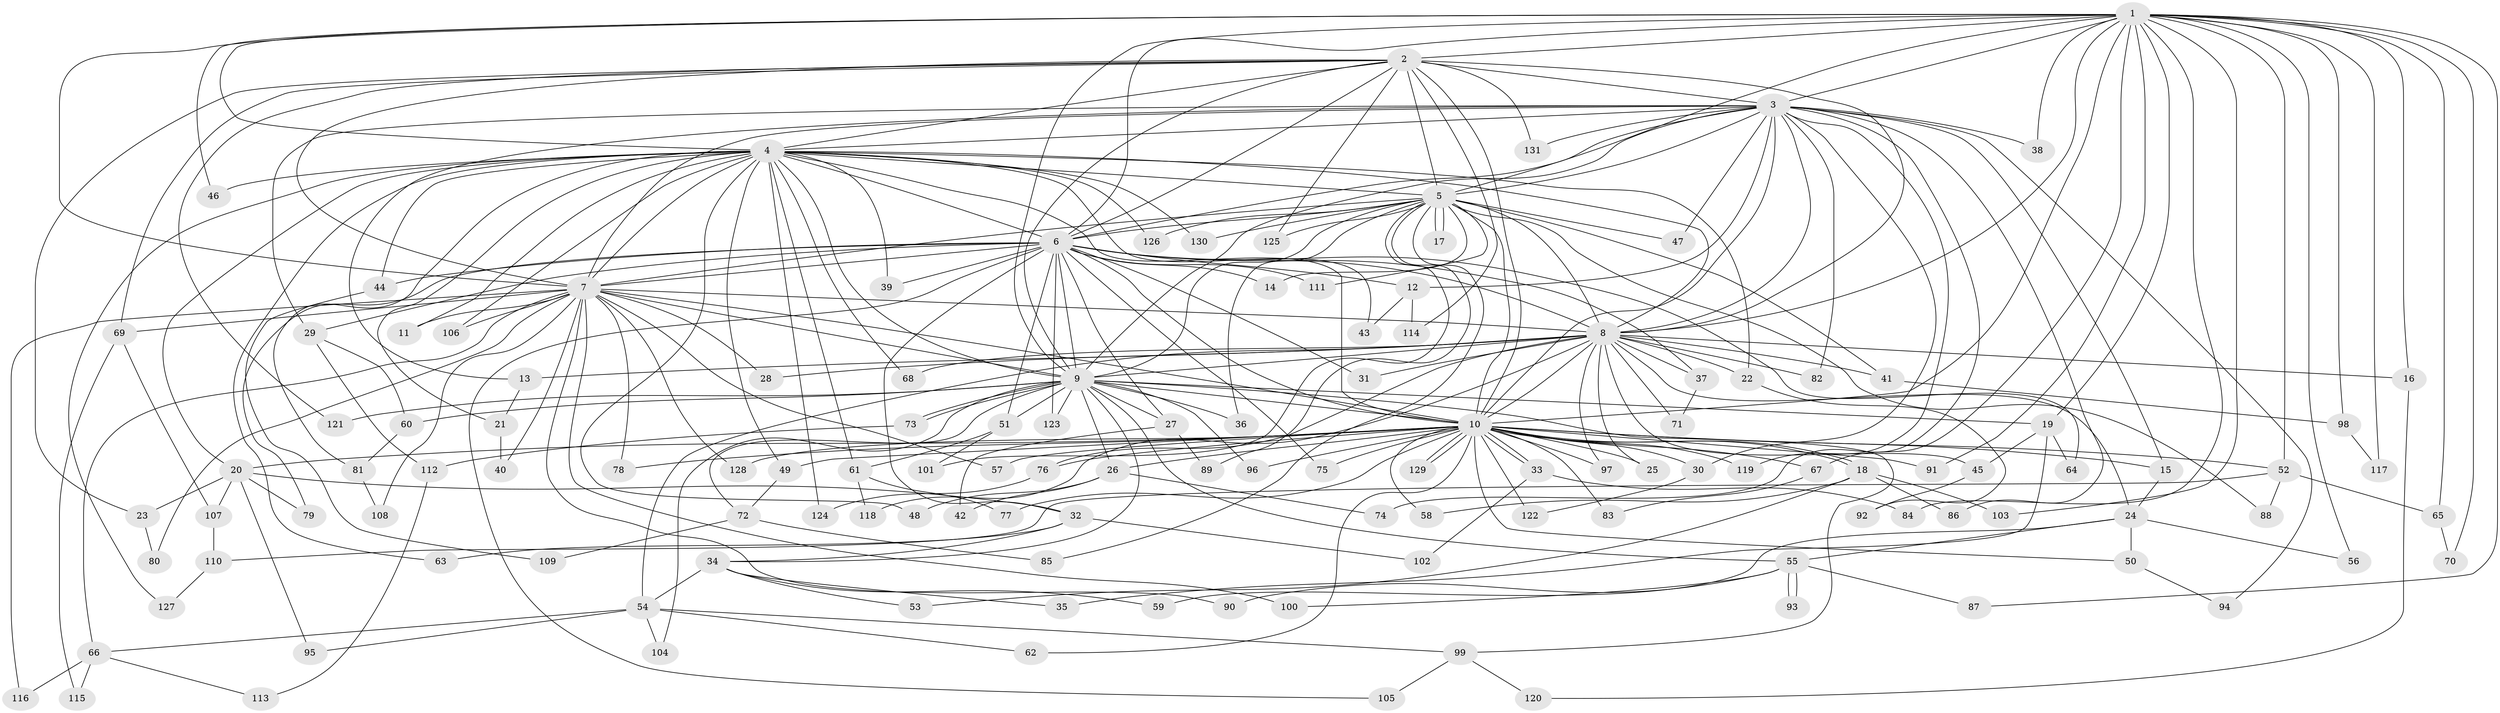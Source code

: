 // Generated by graph-tools (version 1.1) at 2025/45/03/09/25 04:45:09]
// undirected, 131 vertices, 287 edges
graph export_dot {
graph [start="1"]
  node [color=gray90,style=filled];
  1;
  2;
  3;
  4;
  5;
  6;
  7;
  8;
  9;
  10;
  11;
  12;
  13;
  14;
  15;
  16;
  17;
  18;
  19;
  20;
  21;
  22;
  23;
  24;
  25;
  26;
  27;
  28;
  29;
  30;
  31;
  32;
  33;
  34;
  35;
  36;
  37;
  38;
  39;
  40;
  41;
  42;
  43;
  44;
  45;
  46;
  47;
  48;
  49;
  50;
  51;
  52;
  53;
  54;
  55;
  56;
  57;
  58;
  59;
  60;
  61;
  62;
  63;
  64;
  65;
  66;
  67;
  68;
  69;
  70;
  71;
  72;
  73;
  74;
  75;
  76;
  77;
  78;
  79;
  80;
  81;
  82;
  83;
  84;
  85;
  86;
  87;
  88;
  89;
  90;
  91;
  92;
  93;
  94;
  95;
  96;
  97;
  98;
  99;
  100;
  101;
  102;
  103;
  104;
  105;
  106;
  107;
  108;
  109;
  110;
  111;
  112;
  113;
  114;
  115;
  116;
  117;
  118;
  119;
  120;
  121;
  122;
  123;
  124;
  125;
  126;
  127;
  128;
  129;
  130;
  131;
  1 -- 2;
  1 -- 3;
  1 -- 4;
  1 -- 5;
  1 -- 6;
  1 -- 7;
  1 -- 8;
  1 -- 9;
  1 -- 10;
  1 -- 16;
  1 -- 19;
  1 -- 38;
  1 -- 46;
  1 -- 52;
  1 -- 56;
  1 -- 65;
  1 -- 67;
  1 -- 70;
  1 -- 84;
  1 -- 87;
  1 -- 91;
  1 -- 98;
  1 -- 103;
  1 -- 117;
  2 -- 3;
  2 -- 4;
  2 -- 5;
  2 -- 6;
  2 -- 7;
  2 -- 8;
  2 -- 9;
  2 -- 10;
  2 -- 23;
  2 -- 69;
  2 -- 114;
  2 -- 121;
  2 -- 125;
  2 -- 131;
  3 -- 4;
  3 -- 5;
  3 -- 6;
  3 -- 7;
  3 -- 8;
  3 -- 9;
  3 -- 10;
  3 -- 12;
  3 -- 13;
  3 -- 15;
  3 -- 29;
  3 -- 30;
  3 -- 38;
  3 -- 47;
  3 -- 74;
  3 -- 82;
  3 -- 86;
  3 -- 94;
  3 -- 119;
  3 -- 131;
  4 -- 5;
  4 -- 6;
  4 -- 7;
  4 -- 8;
  4 -- 9;
  4 -- 10;
  4 -- 11;
  4 -- 20;
  4 -- 21;
  4 -- 22;
  4 -- 39;
  4 -- 43;
  4 -- 44;
  4 -- 46;
  4 -- 48;
  4 -- 49;
  4 -- 61;
  4 -- 63;
  4 -- 68;
  4 -- 81;
  4 -- 106;
  4 -- 124;
  4 -- 126;
  4 -- 127;
  4 -- 130;
  5 -- 6;
  5 -- 7;
  5 -- 8;
  5 -- 9;
  5 -- 10;
  5 -- 14;
  5 -- 17;
  5 -- 17;
  5 -- 36;
  5 -- 41;
  5 -- 47;
  5 -- 85;
  5 -- 88;
  5 -- 89;
  5 -- 101;
  5 -- 111;
  5 -- 125;
  5 -- 126;
  5 -- 130;
  6 -- 7;
  6 -- 8;
  6 -- 9;
  6 -- 10;
  6 -- 12;
  6 -- 14;
  6 -- 27;
  6 -- 29;
  6 -- 31;
  6 -- 32;
  6 -- 37;
  6 -- 39;
  6 -- 44;
  6 -- 51;
  6 -- 64;
  6 -- 75;
  6 -- 79;
  6 -- 105;
  6 -- 111;
  6 -- 123;
  7 -- 8;
  7 -- 9;
  7 -- 10;
  7 -- 11;
  7 -- 28;
  7 -- 40;
  7 -- 57;
  7 -- 66;
  7 -- 69;
  7 -- 78;
  7 -- 80;
  7 -- 90;
  7 -- 100;
  7 -- 106;
  7 -- 108;
  7 -- 116;
  7 -- 128;
  8 -- 9;
  8 -- 10;
  8 -- 13;
  8 -- 16;
  8 -- 22;
  8 -- 24;
  8 -- 25;
  8 -- 28;
  8 -- 31;
  8 -- 37;
  8 -- 41;
  8 -- 45;
  8 -- 54;
  8 -- 68;
  8 -- 71;
  8 -- 76;
  8 -- 82;
  8 -- 97;
  8 -- 118;
  9 -- 10;
  9 -- 19;
  9 -- 26;
  9 -- 27;
  9 -- 34;
  9 -- 36;
  9 -- 51;
  9 -- 55;
  9 -- 60;
  9 -- 72;
  9 -- 73;
  9 -- 73;
  9 -- 96;
  9 -- 99;
  9 -- 104;
  9 -- 121;
  9 -- 123;
  10 -- 15;
  10 -- 18;
  10 -- 18;
  10 -- 20;
  10 -- 25;
  10 -- 26;
  10 -- 30;
  10 -- 33;
  10 -- 33;
  10 -- 49;
  10 -- 50;
  10 -- 52;
  10 -- 57;
  10 -- 58;
  10 -- 62;
  10 -- 67;
  10 -- 75;
  10 -- 76;
  10 -- 77;
  10 -- 78;
  10 -- 83;
  10 -- 91;
  10 -- 96;
  10 -- 97;
  10 -- 119;
  10 -- 122;
  10 -- 128;
  10 -- 129;
  10 -- 129;
  12 -- 43;
  12 -- 114;
  13 -- 21;
  15 -- 24;
  16 -- 120;
  18 -- 53;
  18 -- 58;
  18 -- 86;
  18 -- 103;
  19 -- 35;
  19 -- 45;
  19 -- 64;
  20 -- 23;
  20 -- 32;
  20 -- 79;
  20 -- 95;
  20 -- 107;
  21 -- 40;
  22 -- 92;
  23 -- 80;
  24 -- 50;
  24 -- 55;
  24 -- 56;
  24 -- 59;
  26 -- 42;
  26 -- 48;
  26 -- 74;
  27 -- 42;
  27 -- 89;
  29 -- 60;
  29 -- 112;
  30 -- 122;
  32 -- 34;
  32 -- 63;
  32 -- 102;
  33 -- 84;
  33 -- 102;
  34 -- 35;
  34 -- 53;
  34 -- 54;
  34 -- 59;
  37 -- 71;
  41 -- 98;
  44 -- 109;
  45 -- 92;
  49 -- 72;
  50 -- 94;
  51 -- 61;
  51 -- 101;
  52 -- 65;
  52 -- 88;
  52 -- 110;
  54 -- 62;
  54 -- 66;
  54 -- 95;
  54 -- 99;
  54 -- 104;
  55 -- 87;
  55 -- 90;
  55 -- 93;
  55 -- 93;
  55 -- 100;
  60 -- 81;
  61 -- 77;
  61 -- 118;
  65 -- 70;
  66 -- 113;
  66 -- 115;
  66 -- 116;
  67 -- 83;
  69 -- 107;
  69 -- 115;
  72 -- 85;
  72 -- 109;
  73 -- 112;
  76 -- 124;
  81 -- 108;
  98 -- 117;
  99 -- 105;
  99 -- 120;
  107 -- 110;
  110 -- 127;
  112 -- 113;
}
